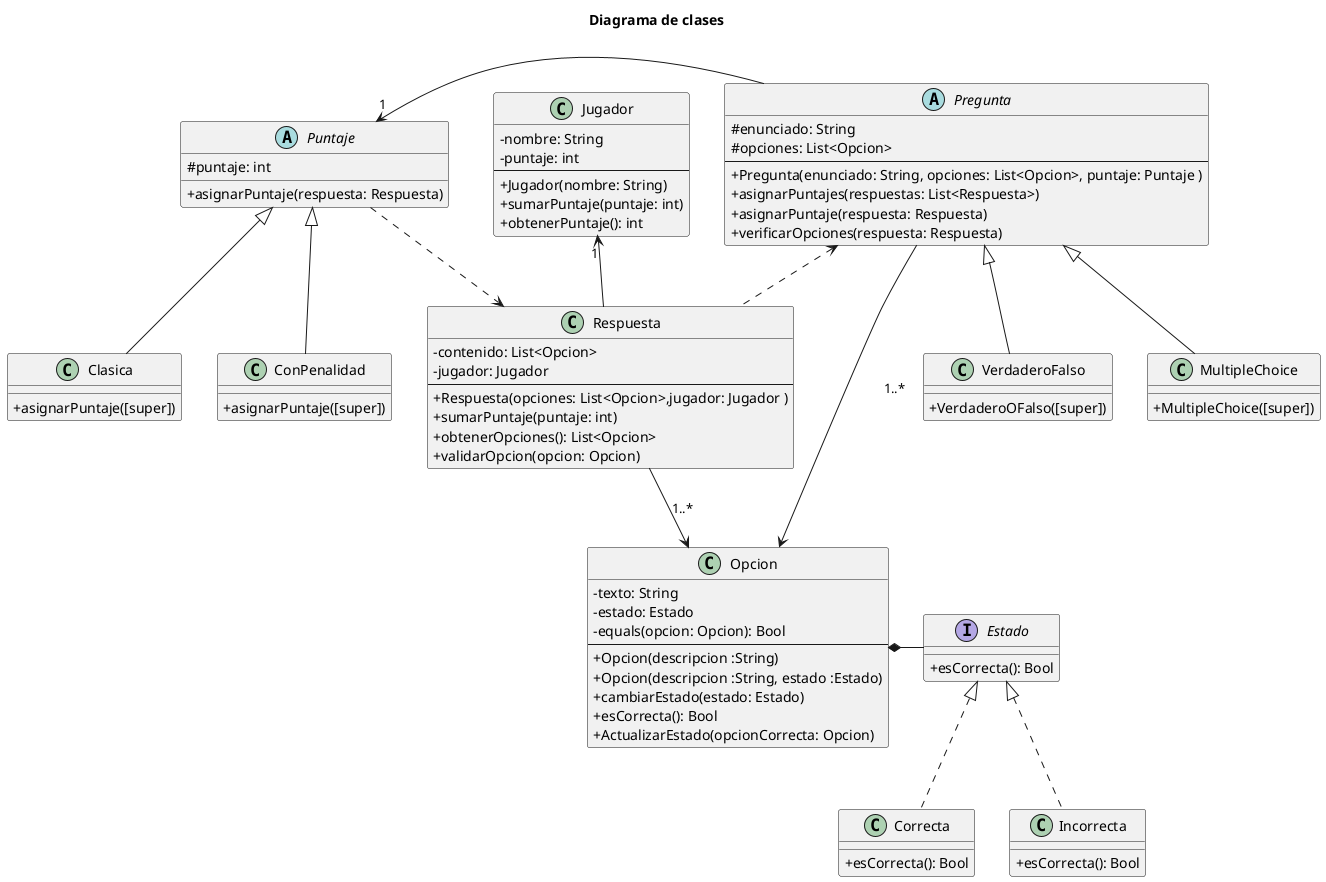 @startuml diagrama de clases
skinparam classAttributeIconSize 0
title Diagrama de clases

class Jugador{
    - nombre: String
    - puntaje: int
    ---
    + Jugador(nombre: String)
    + sumarPuntaje(puntaje: int)
    + obtenerPuntaje(): int
}

Class Respuesta {
    - contenido: List<Opcion>
    - jugador: Jugador
    ---
    + Respuesta(opciones: List<Opcion>,jugador: Jugador )
    + sumarPuntaje(puntaje: int)
    + obtenerOpciones(): List<Opcion>
    + validarOpcion(opcion: Opcion)
}

 abstract class Puntaje {
     # puntaje: int
     + asignarPuntaje(respuesta: Respuesta)
}

class Clasica extends Puntaje{
     + asignarPuntaje([super])
}

class ConPenalidad extends Puntaje{
     + asignarPuntaje([super])
}

abstract class Pregunta {
    # enunciado: String
    # opciones: List<Opcion>
    ---
    + Pregunta(enunciado: String, opciones: List<Opcion>, puntaje: Puntaje )
    + asignarPuntajes(respuestas: List<Respuesta>)
    + asignarPuntaje(respuesta: Respuesta)
    + verificarOpciones(respuesta: Respuesta)
}

class VerdaderoFalso extends Pregunta {
    +VerdaderoOFalso([super])
}

class MultipleChoice extends Pregunta {
    +MultipleChoice([super])
    }

class Opcion {
    -texto: String
    -estado: Estado
    -equals(opcion: Opcion): Bool
    ---
    + Opcion(descripcion :String)
    + Opcion(descripcion :String, estado :Estado)
    + cambiarEstado(estado: Estado)
    + esCorrecta(): Bool
    + ActualizarEstado(opcionCorrecta: Opcion)
}

interface Estado{
    + esCorrecta(): Bool
}

class Correcta implements Estado{
    + esCorrecta(): Bool   
}

class Incorrecta implements Estado{
    + esCorrecta(): Bool
}

Jugador "1" <-d- Respuesta
Pregunta -l-> "1" Puntaje
Respuesta .l.> Pregunta
Puntaje ..> Respuesta
Opcion *-r- Estado
Pregunta ---> Opcion: "1..*"
Respuesta -> Opcion:"1..*"

@enduml
